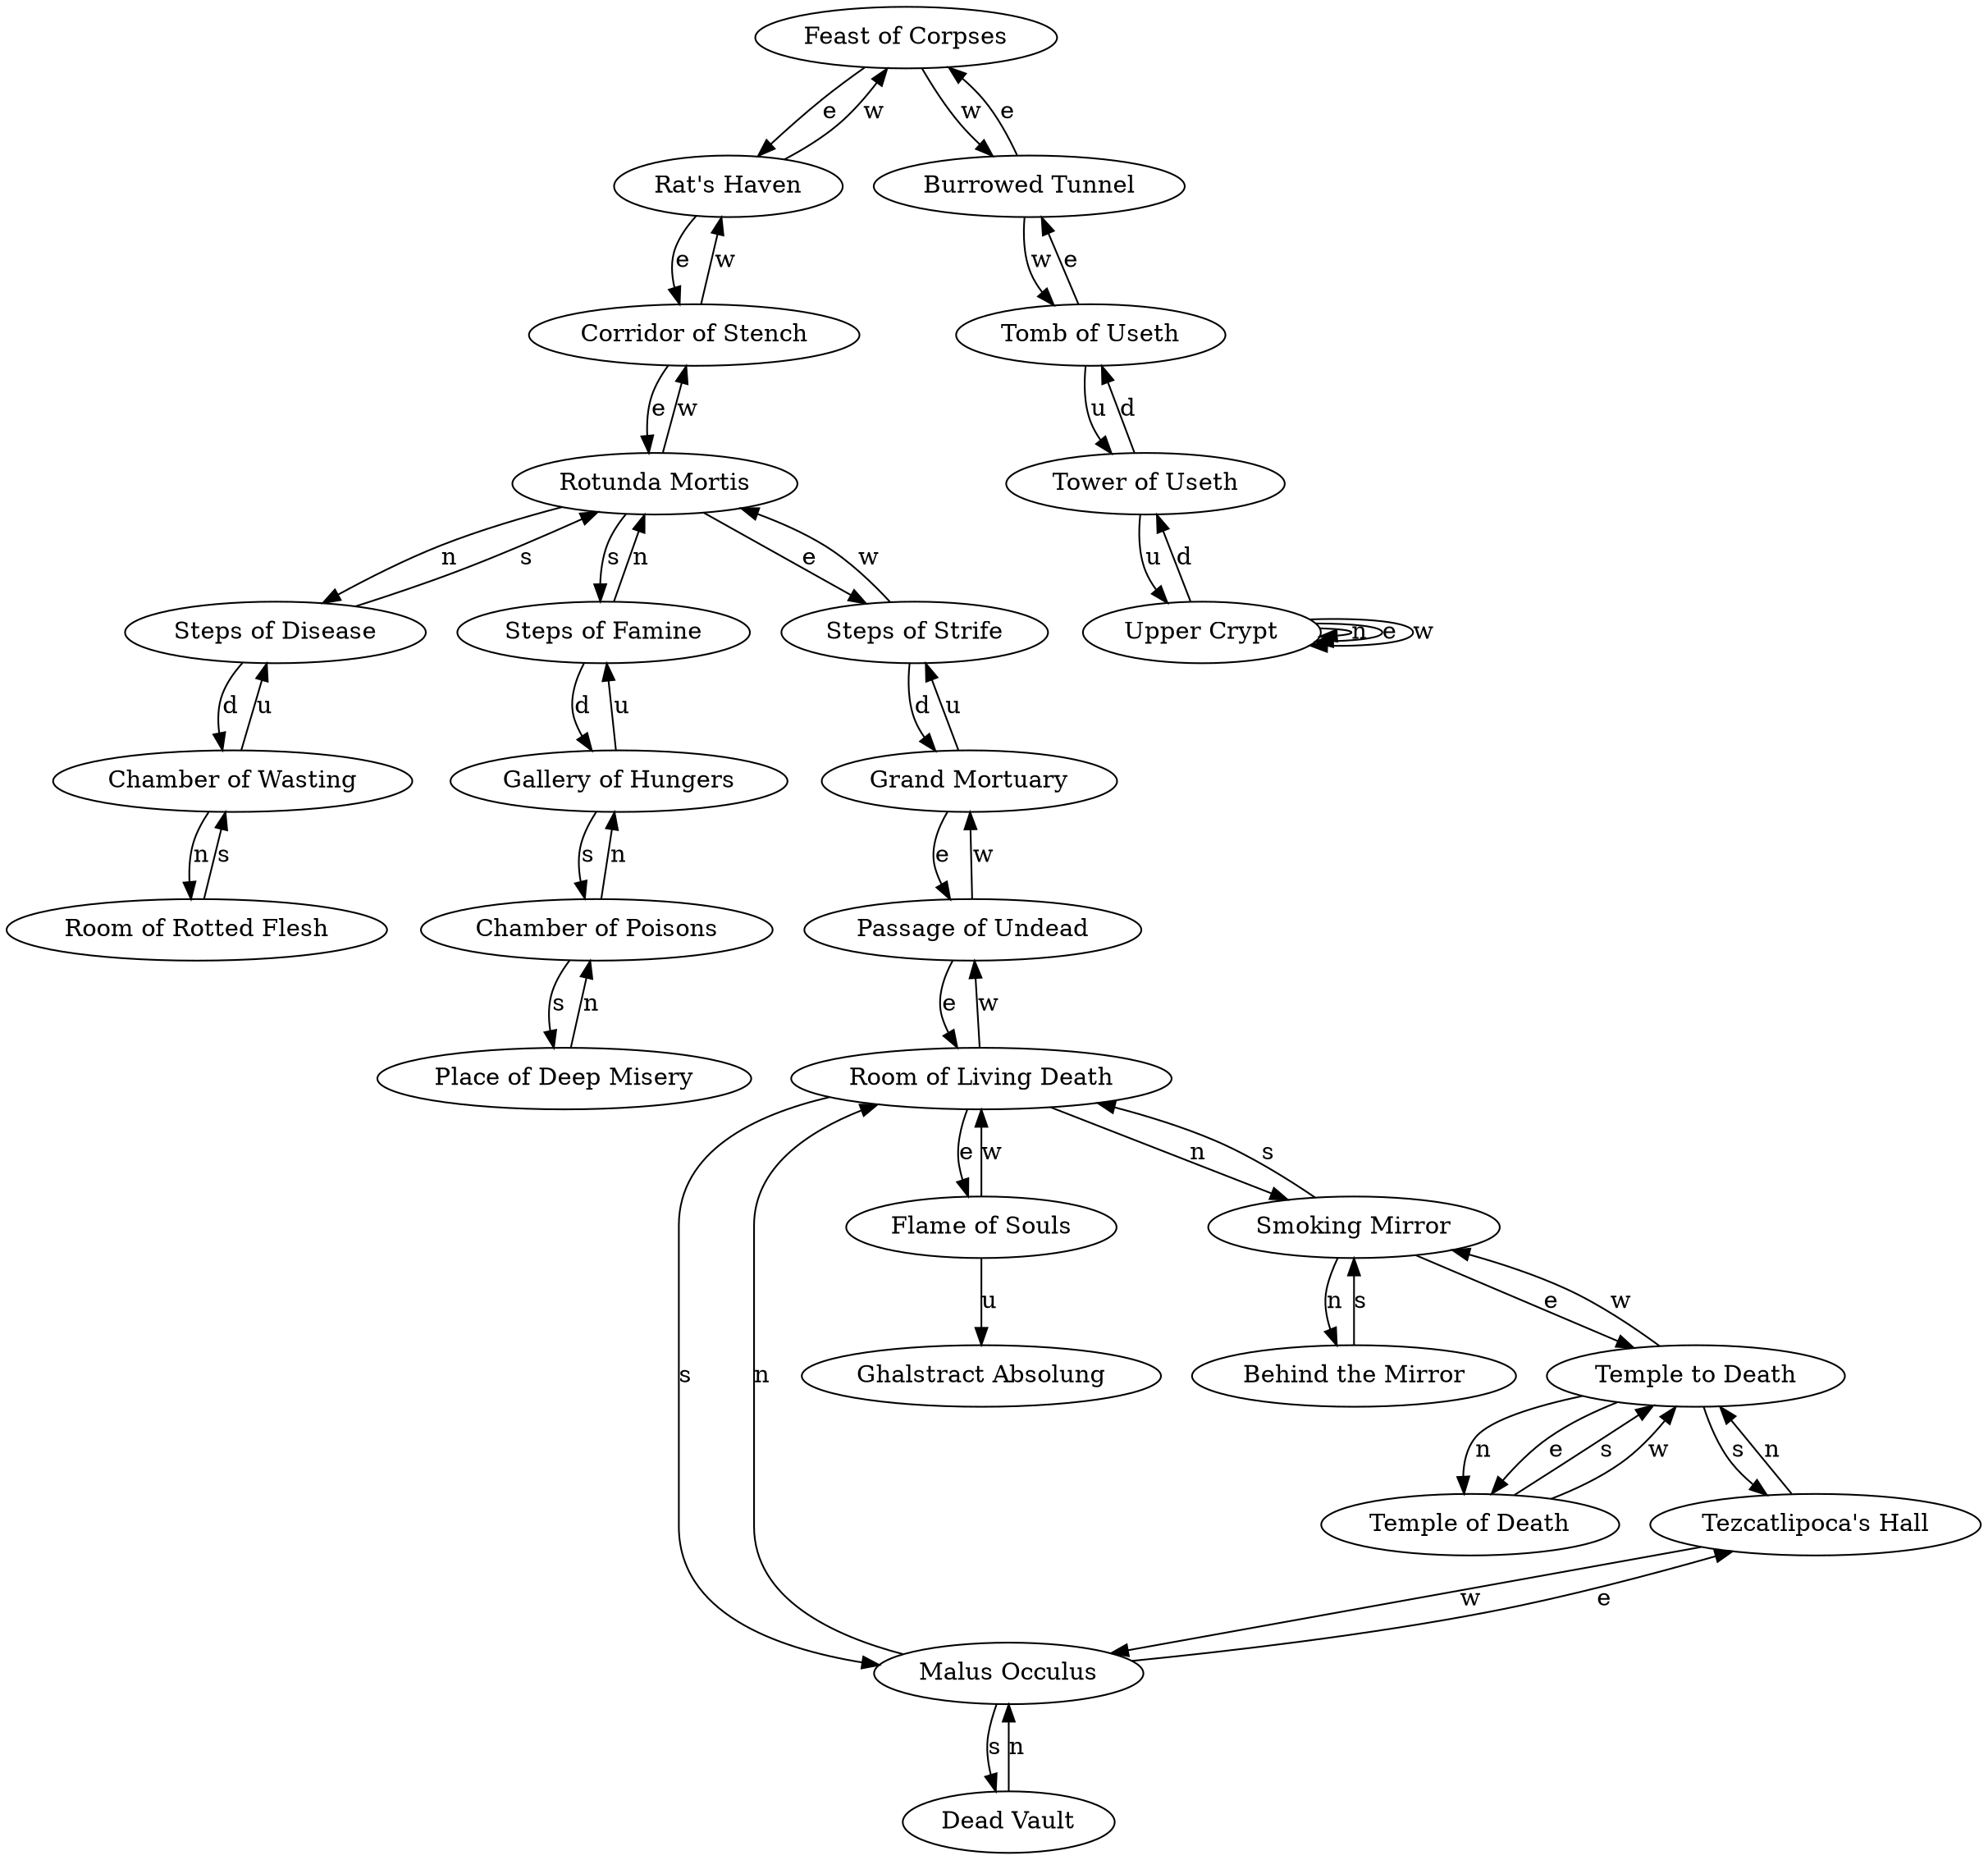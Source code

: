 digraph monster {
room_82 [label="Feast of Corpses"];
room_82 -> room_345 [label="e"];
room_82 -> room_83 [label="w"];
room_83 [label="Burrowed Tunnel"];
room_83 -> room_82 [label="e"];
room_83 -> room_442 [label="w"];
room_271 [label="Upper Crypt"];
room_271 -> room_271 [label="n"];
room_271 -> room_271 [label="e"];
room_271 -> room_271 [label="w"];
room_271 -> room_441 [label="d"];
room_345 [label="Rat's Haven"];
room_345 -> room_346 [label="e"];
room_345 -> room_82 [label="w"];
room_346 [label="Corridor of Stench"];
room_346 -> room_347 [label="e"];
room_346 -> room_345 [label="w"];
room_347 [label="Rotunda Mortis"];
room_347 -> room_350 [label="n"];
room_347 -> room_348 [label="s"];
room_347 -> room_349 [label="e"];
room_347 -> room_346 [label="w"];
room_348 [label="Steps of Famine"];
room_348 -> room_347 [label="n"];
room_348 -> room_356 [label="d"];
room_349 [label="Steps of Strife"];
room_349 -> room_347 [label="w"];
room_349 -> room_351 [label="d"];
room_350 [label="Steps of Disease"];
room_350 -> room_347 [label="s"];
room_350 -> room_364 [label="d"];
room_351 [label="Grand Mortuary"];
room_351 -> room_353 [label="e"];
room_351 -> room_349 [label="u"];
room_352 [label="Dead Vault"];
room_352 -> room_362 [label="n"];
room_353 [label="Passage of Undead"];
room_353 -> room_355 [label="e"];
room_353 -> room_351 [label="w"];
room_354 [label="Flame of Souls"];
room_354 -> room_355 [label="w"];
room_354 -> room_676 [label="u"];
room_355 [label="Room of Living Death"];
room_355 -> room_359 [label="n"];
room_355 -> room_362 [label="s"];
room_355 -> room_354 [label="e"];
room_355 -> room_353 [label="w"];
room_356 [label="Gallery of Hungers"];
room_356 -> room_357 [label="s"];
room_356 -> room_348 [label="u"];
room_357 [label="Chamber of Poisons"];
room_357 -> room_356 [label="n"];
room_357 -> room_358 [label="s"];
room_358 [label="Place of Deep Misery"];
room_358 -> room_357 [label="n"];
room_359 [label="Smoking Mirror"];
room_359 -> room_675 [label="n"];
room_359 -> room_355 [label="s"];
room_359 -> room_360 [label="e"];
room_360 [label="Temple to Death"];
room_360 -> room_650 [label="n"];
room_360 -> room_361 [label="s"];
room_360 -> room_650 [label="e"];
room_360 -> room_359 [label="w"];
room_361 [label="Tezcatlipoca's Hall"];
room_361 -> room_360 [label="n"];
room_361 -> room_362 [label="w"];
room_362 [label="Malus Occulus"];
room_362 -> room_355 [label="n"];
room_362 -> room_352 [label="s"];
room_362 -> room_361 [label="e"];
room_364 [label="Chamber of Wasting"];
room_364 -> room_365 [label="n"];
room_364 -> room_350 [label="u"];
room_365 [label="Room of Rotted Flesh"];
room_365 -> room_364 [label="s"];
room_441 [label="Tower of Useth"];
room_441 -> room_271 [label="u"];
room_441 -> room_442 [label="d"];
room_442 [label="Tomb of Useth"];
room_442 -> room_83 [label="e"];
room_442 -> room_441 [label="u"];
room_650 [label="Temple of Death"];
room_650 -> room_360 [label="s"];
room_650 -> room_360 [label="w"];
room_675 [label="Behind the Mirror"];
room_675 -> room_359 [label="s"];
room_676 [label="Ghalstract Absolung"];
}
